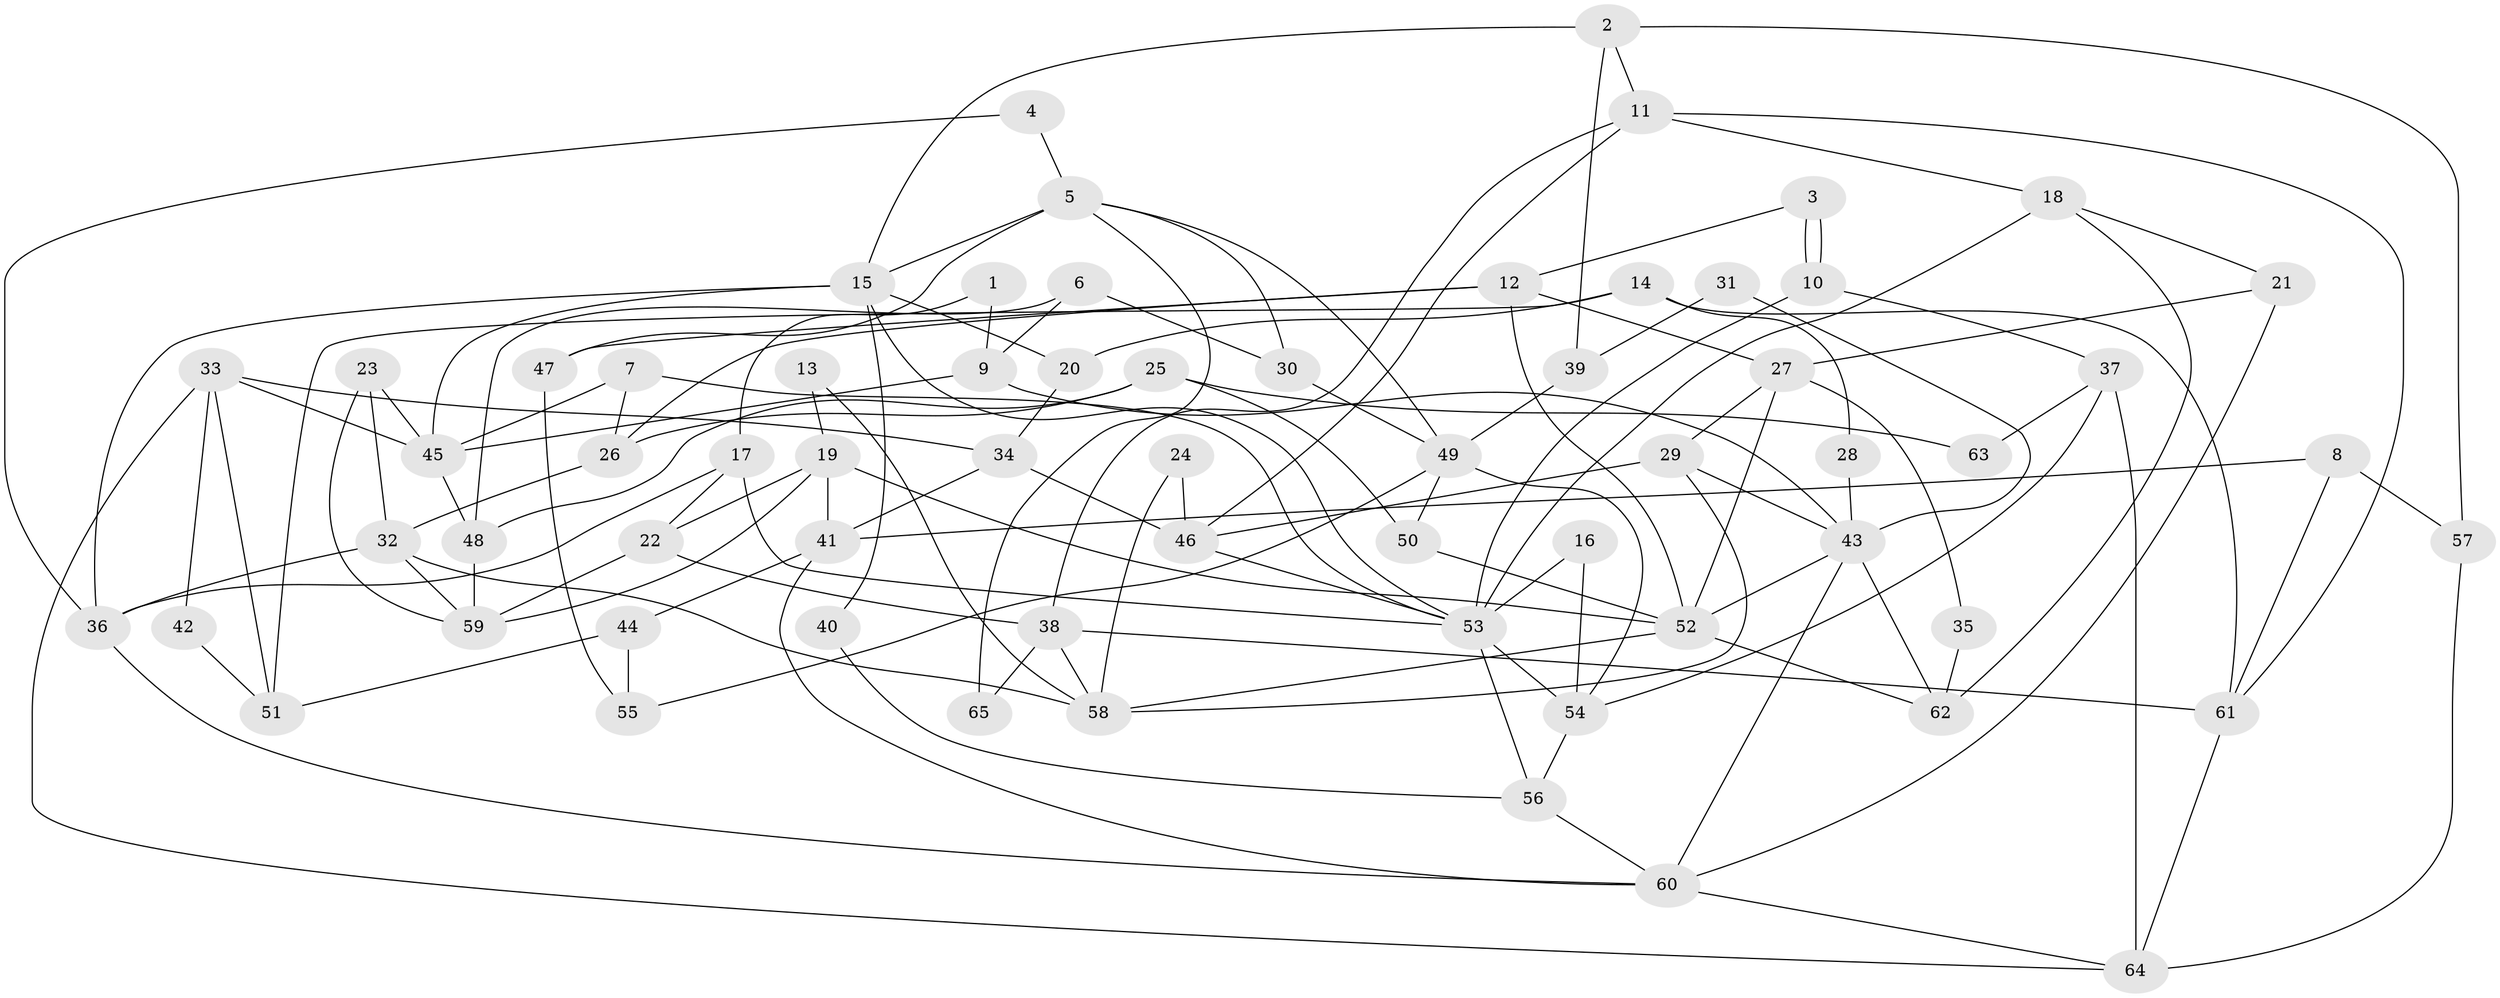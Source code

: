 // coarse degree distribution, {2: 0.23076923076923078, 4: 0.20512820512820512, 3: 0.1794871794871795, 1: 0.02564102564102564, 7: 0.10256410256410256, 8: 0.02564102564102564, 5: 0.10256410256410256, 6: 0.10256410256410256, 10: 0.02564102564102564}
// Generated by graph-tools (version 1.1) at 2025/52/03/04/25 21:52:49]
// undirected, 65 vertices, 130 edges
graph export_dot {
graph [start="1"]
  node [color=gray90,style=filled];
  1;
  2;
  3;
  4;
  5;
  6;
  7;
  8;
  9;
  10;
  11;
  12;
  13;
  14;
  15;
  16;
  17;
  18;
  19;
  20;
  21;
  22;
  23;
  24;
  25;
  26;
  27;
  28;
  29;
  30;
  31;
  32;
  33;
  34;
  35;
  36;
  37;
  38;
  39;
  40;
  41;
  42;
  43;
  44;
  45;
  46;
  47;
  48;
  49;
  50;
  51;
  52;
  53;
  54;
  55;
  56;
  57;
  58;
  59;
  60;
  61;
  62;
  63;
  64;
  65;
  1 -- 9;
  1 -- 17;
  2 -- 15;
  2 -- 11;
  2 -- 39;
  2 -- 57;
  3 -- 10;
  3 -- 10;
  3 -- 12;
  4 -- 36;
  4 -- 5;
  5 -- 15;
  5 -- 49;
  5 -- 30;
  5 -- 47;
  5 -- 65;
  6 -- 30;
  6 -- 48;
  6 -- 9;
  7 -- 45;
  7 -- 53;
  7 -- 26;
  8 -- 57;
  8 -- 61;
  8 -- 41;
  9 -- 43;
  9 -- 45;
  10 -- 53;
  10 -- 37;
  11 -- 46;
  11 -- 18;
  11 -- 38;
  11 -- 61;
  12 -- 52;
  12 -- 26;
  12 -- 27;
  12 -- 47;
  13 -- 58;
  13 -- 19;
  14 -- 20;
  14 -- 61;
  14 -- 28;
  14 -- 51;
  15 -- 45;
  15 -- 36;
  15 -- 20;
  15 -- 40;
  15 -- 53;
  16 -- 54;
  16 -- 53;
  17 -- 36;
  17 -- 22;
  17 -- 53;
  18 -- 53;
  18 -- 21;
  18 -- 62;
  19 -- 59;
  19 -- 22;
  19 -- 41;
  19 -- 52;
  20 -- 34;
  21 -- 60;
  21 -- 27;
  22 -- 59;
  22 -- 38;
  23 -- 32;
  23 -- 45;
  23 -- 59;
  24 -- 58;
  24 -- 46;
  25 -- 50;
  25 -- 48;
  25 -- 26;
  25 -- 63;
  26 -- 32;
  27 -- 29;
  27 -- 35;
  27 -- 52;
  28 -- 43;
  29 -- 43;
  29 -- 58;
  29 -- 46;
  30 -- 49;
  31 -- 39;
  31 -- 43;
  32 -- 58;
  32 -- 36;
  32 -- 59;
  33 -- 34;
  33 -- 64;
  33 -- 42;
  33 -- 45;
  33 -- 51;
  34 -- 41;
  34 -- 46;
  35 -- 62;
  36 -- 60;
  37 -- 54;
  37 -- 63;
  37 -- 64;
  38 -- 61;
  38 -- 58;
  38 -- 65;
  39 -- 49;
  40 -- 56;
  41 -- 44;
  41 -- 60;
  42 -- 51;
  43 -- 62;
  43 -- 52;
  43 -- 60;
  44 -- 51;
  44 -- 55;
  45 -- 48;
  46 -- 53;
  47 -- 55;
  48 -- 59;
  49 -- 55;
  49 -- 54;
  49 -- 50;
  50 -- 52;
  52 -- 58;
  52 -- 62;
  53 -- 54;
  53 -- 56;
  54 -- 56;
  56 -- 60;
  57 -- 64;
  60 -- 64;
  61 -- 64;
}
